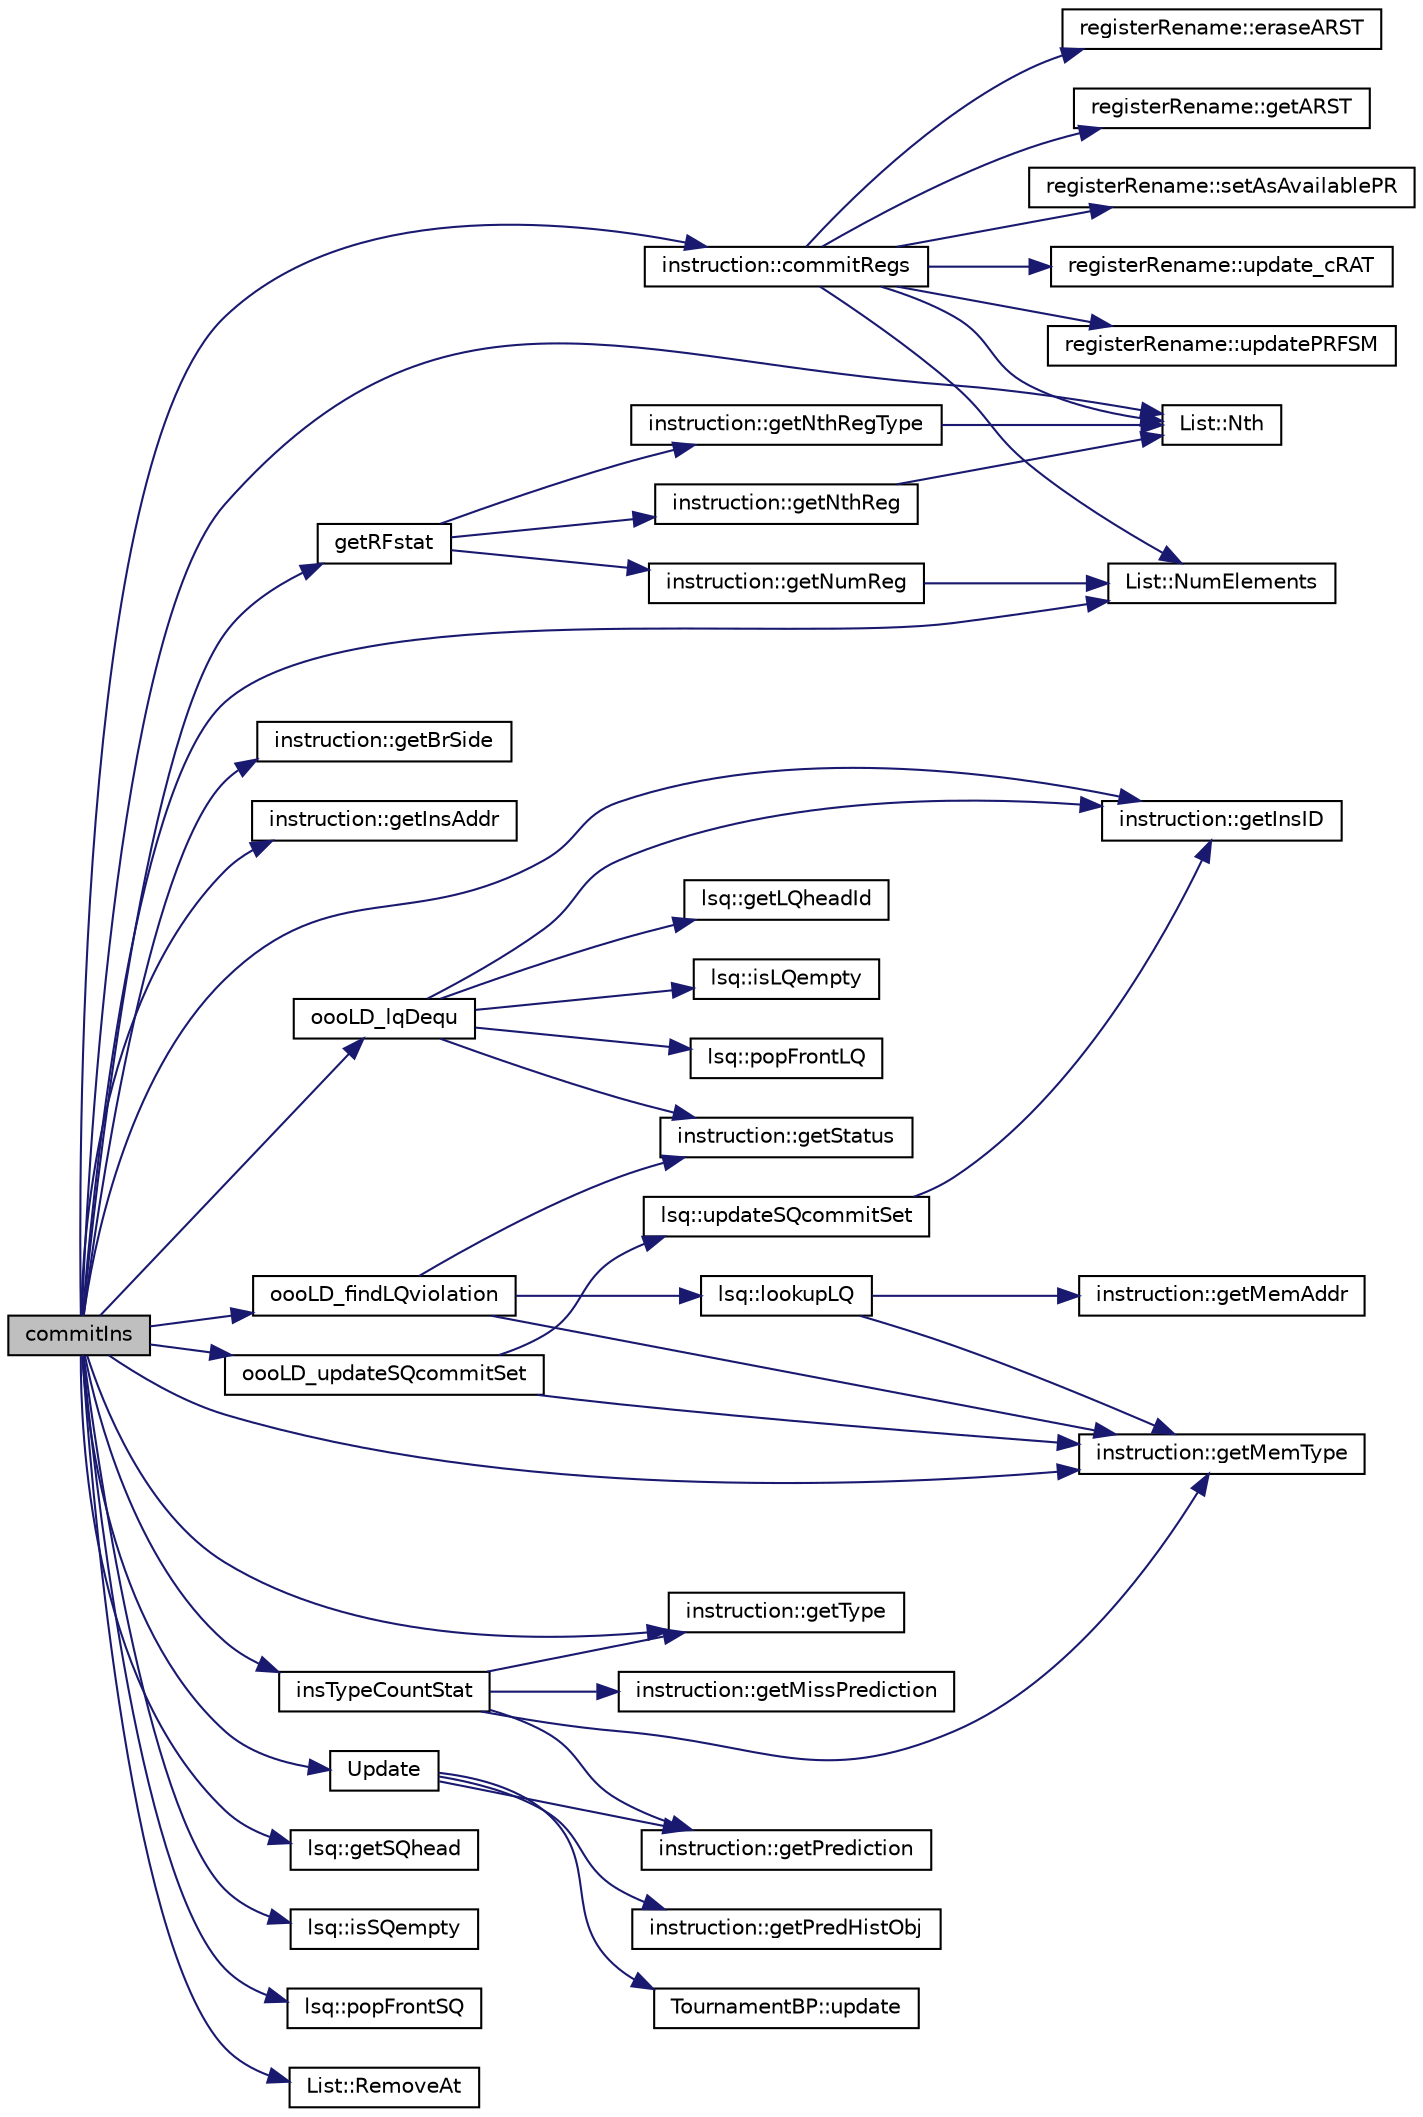digraph G
{
  edge [fontname="Helvetica",fontsize="10",labelfontname="Helvetica",labelfontsize="10"];
  node [fontname="Helvetica",fontsize="10",shape=record];
  rankdir=LR;
  Node1 [label="commitIns",height=0.2,width=0.4,color="black", fillcolor="grey75", style="filled" fontcolor="black"];
  Node1 -> Node2 [color="midnightblue",fontsize="10",style="solid"];
  Node2 [label="instruction::commitRegs",height=0.2,width=0.4,color="black", fillcolor="white", style="filled",URL="$classinstruction.html#a5f510bd70b679028a0a343c91558552d"];
  Node2 -> Node3 [color="midnightblue",fontsize="10",style="solid"];
  Node3 [label="registerRename::eraseARST",height=0.2,width=0.4,color="black", fillcolor="white", style="filled",URL="$classregisterRename.html#a16058dc91f76a8a53e9a1b26b5aa4d09"];
  Node2 -> Node4 [color="midnightblue",fontsize="10",style="solid"];
  Node4 [label="registerRename::getARST",height=0.2,width=0.4,color="black", fillcolor="white", style="filled",URL="$classregisterRename.html#aba974402b7e3ff4992f994dc37de0c3d"];
  Node2 -> Node5 [color="midnightblue",fontsize="10",style="solid"];
  Node5 [label="List::Nth",height=0.2,width=0.4,color="black", fillcolor="white", style="filled",URL="$classList.html#a5eb964816de33c85e1d46658ddf8c6c4"];
  Node2 -> Node6 [color="midnightblue",fontsize="10",style="solid"];
  Node6 [label="List::NumElements",height=0.2,width=0.4,color="black", fillcolor="white", style="filled",URL="$classList.html#ac2e9d50f703b01bf643fa6ce50837c26"];
  Node2 -> Node7 [color="midnightblue",fontsize="10",style="solid"];
  Node7 [label="registerRename::setAsAvailablePR",height=0.2,width=0.4,color="black", fillcolor="white", style="filled",URL="$classregisterRename.html#a897a4855df90b6dbd2b44a96a48b1a9e"];
  Node2 -> Node8 [color="midnightblue",fontsize="10",style="solid"];
  Node8 [label="registerRename::update_cRAT",height=0.2,width=0.4,color="black", fillcolor="white", style="filled",URL="$classregisterRename.html#ae45ea1c346f9d31c032672f18123e7b8"];
  Node2 -> Node9 [color="midnightblue",fontsize="10",style="solid"];
  Node9 [label="registerRename::updatePRFSM",height=0.2,width=0.4,color="black", fillcolor="white", style="filled",URL="$classregisterRename.html#a205b3b75802c8362753e382b46f6f4c5"];
  Node1 -> Node10 [color="midnightblue",fontsize="10",style="solid"];
  Node10 [label="instruction::getBrSide",height=0.2,width=0.4,color="black", fillcolor="white", style="filled",URL="$classinstruction.html#a817d20194ce6f6b0d902f965129b5bc7"];
  Node1 -> Node11 [color="midnightblue",fontsize="10",style="solid"];
  Node11 [label="instruction::getInsAddr",height=0.2,width=0.4,color="black", fillcolor="white", style="filled",URL="$classinstruction.html#ac1fabe854c85726785052c7a5ebf6d39"];
  Node1 -> Node12 [color="midnightblue",fontsize="10",style="solid"];
  Node12 [label="instruction::getInsID",height=0.2,width=0.4,color="black", fillcolor="white", style="filled",URL="$classinstruction.html#a0856c8a7411c298a51cd8d8d5e2f8b12"];
  Node1 -> Node13 [color="midnightblue",fontsize="10",style="solid"];
  Node13 [label="instruction::getMemType",height=0.2,width=0.4,color="black", fillcolor="white", style="filled",URL="$classinstruction.html#a8051847b8731d697107d682564a7385f"];
  Node1 -> Node14 [color="midnightblue",fontsize="10",style="solid"];
  Node14 [label="getRFstat",height=0.2,width=0.4,color="black", fillcolor="white", style="filled",URL="$bkEnd_8cpp.html#a43ea6d39a044acd2c1dd61f1fe00b3f0"];
  Node14 -> Node15 [color="midnightblue",fontsize="10",style="solid"];
  Node15 [label="instruction::getNthReg",height=0.2,width=0.4,color="black", fillcolor="white", style="filled",URL="$classinstruction.html#a54412da0ee022e05101d4fb92ee879b9"];
  Node15 -> Node5 [color="midnightblue",fontsize="10",style="solid"];
  Node14 -> Node16 [color="midnightblue",fontsize="10",style="solid"];
  Node16 [label="instruction::getNthRegType",height=0.2,width=0.4,color="black", fillcolor="white", style="filled",URL="$classinstruction.html#a9701f53aafaf1b2298378665059cef33"];
  Node16 -> Node5 [color="midnightblue",fontsize="10",style="solid"];
  Node14 -> Node17 [color="midnightblue",fontsize="10",style="solid"];
  Node17 [label="instruction::getNumReg",height=0.2,width=0.4,color="black", fillcolor="white", style="filled",URL="$classinstruction.html#af64e1265e882da7e152bd47cb7794c3b"];
  Node17 -> Node6 [color="midnightblue",fontsize="10",style="solid"];
  Node1 -> Node18 [color="midnightblue",fontsize="10",style="solid"];
  Node18 [label="lsq::getSQhead",height=0.2,width=0.4,color="black", fillcolor="white", style="filled",URL="$classlsq.html#ac9a2a8f09749bd97d5ae525cffbdbda9"];
  Node1 -> Node19 [color="midnightblue",fontsize="10",style="solid"];
  Node19 [label="instruction::getType",height=0.2,width=0.4,color="black", fillcolor="white", style="filled",URL="$classinstruction.html#a47623362d505a662b974624f81288389"];
  Node1 -> Node20 [color="midnightblue",fontsize="10",style="solid"];
  Node20 [label="insTypeCountStat",height=0.2,width=0.4,color="black", fillcolor="white", style="filled",URL="$bkEnd_8cpp.html#a5d6a55cf1d8b31005873f03a098bc5ed"];
  Node20 -> Node13 [color="midnightblue",fontsize="10",style="solid"];
  Node20 -> Node21 [color="midnightblue",fontsize="10",style="solid"];
  Node21 [label="instruction::getMissPrediction",height=0.2,width=0.4,color="black", fillcolor="white", style="filled",URL="$classinstruction.html#a8968b6df9999fd346e9ad67dbb3c24a6"];
  Node20 -> Node22 [color="midnightblue",fontsize="10",style="solid"];
  Node22 [label="instruction::getPrediction",height=0.2,width=0.4,color="black", fillcolor="white", style="filled",URL="$classinstruction.html#a02c4c1da37bc53bbe65fb85ccfd3ee52"];
  Node20 -> Node19 [color="midnightblue",fontsize="10",style="solid"];
  Node1 -> Node23 [color="midnightblue",fontsize="10",style="solid"];
  Node23 [label="lsq::isSQempty",height=0.2,width=0.4,color="black", fillcolor="white", style="filled",URL="$classlsq.html#a9f240390c165b00ead843f037ab28262"];
  Node1 -> Node5 [color="midnightblue",fontsize="10",style="solid"];
  Node1 -> Node6 [color="midnightblue",fontsize="10",style="solid"];
  Node1 -> Node24 [color="midnightblue",fontsize="10",style="solid"];
  Node24 [label="oooLD_findLQviolation",height=0.2,width=0.4,color="black", fillcolor="white", style="filled",URL="$oooLD__lsq__ctrl_8cpp.html#a6e4b07233a71c09de9b5a3bf754b1c54"];
  Node24 -> Node13 [color="midnightblue",fontsize="10",style="solid"];
  Node24 -> Node25 [color="midnightblue",fontsize="10",style="solid"];
  Node25 [label="instruction::getStatus",height=0.2,width=0.4,color="black", fillcolor="white", style="filled",URL="$classinstruction.html#ae93f7b1b0385897bb15fc795ee654c37"];
  Node24 -> Node26 [color="midnightblue",fontsize="10",style="solid"];
  Node26 [label="lsq::lookupLQ",height=0.2,width=0.4,color="black", fillcolor="white", style="filled",URL="$classlsq.html#adcfc80bd04c62a423991ac914d5d2454"];
  Node26 -> Node27 [color="midnightblue",fontsize="10",style="solid"];
  Node27 [label="instruction::getMemAddr",height=0.2,width=0.4,color="black", fillcolor="white", style="filled",URL="$classinstruction.html#a507811b2f10f679c90ac79ff64929272"];
  Node26 -> Node13 [color="midnightblue",fontsize="10",style="solid"];
  Node1 -> Node28 [color="midnightblue",fontsize="10",style="solid"];
  Node28 [label="oooLD_lqDequ",height=0.2,width=0.4,color="black", fillcolor="white", style="filled",URL="$oooLD__lsq__ctrl_8cpp.html#adf82a4db2ba1adbcfcc9beaf0d922026"];
  Node28 -> Node12 [color="midnightblue",fontsize="10",style="solid"];
  Node28 -> Node29 [color="midnightblue",fontsize="10",style="solid"];
  Node29 [label="lsq::getLQheadId",height=0.2,width=0.4,color="black", fillcolor="white", style="filled",URL="$classlsq.html#a7ce41db29b4e1dedeb1ed4342f4cd8f8"];
  Node28 -> Node25 [color="midnightblue",fontsize="10",style="solid"];
  Node28 -> Node30 [color="midnightblue",fontsize="10",style="solid"];
  Node30 [label="lsq::isLQempty",height=0.2,width=0.4,color="black", fillcolor="white", style="filled",URL="$classlsq.html#a4f8f0a8bc6315319a749384b78ccdfe7"];
  Node28 -> Node31 [color="midnightblue",fontsize="10",style="solid"];
  Node31 [label="lsq::popFrontLQ",height=0.2,width=0.4,color="black", fillcolor="white", style="filled",URL="$classlsq.html#a07cc87b52ca829c2c3cd3fe89eadec14"];
  Node1 -> Node32 [color="midnightblue",fontsize="10",style="solid"];
  Node32 [label="oooLD_updateSQcommitSet",height=0.2,width=0.4,color="black", fillcolor="white", style="filled",URL="$oooLD__lsq__ctrl_8cpp.html#a860fd15d69fb0988e98bbe52f0f037ee"];
  Node32 -> Node13 [color="midnightblue",fontsize="10",style="solid"];
  Node32 -> Node33 [color="midnightblue",fontsize="10",style="solid"];
  Node33 [label="lsq::updateSQcommitSet",height=0.2,width=0.4,color="black", fillcolor="white", style="filled",URL="$classlsq.html#aa78ff1e0d38eabd68022968e8cd31c5d"];
  Node33 -> Node12 [color="midnightblue",fontsize="10",style="solid"];
  Node1 -> Node34 [color="midnightblue",fontsize="10",style="solid"];
  Node34 [label="lsq::popFrontSQ",height=0.2,width=0.4,color="black", fillcolor="white", style="filled",URL="$classlsq.html#aca2f5a9e6e6c483b11eec879cda2100e"];
  Node1 -> Node35 [color="midnightblue",fontsize="10",style="solid"];
  Node35 [label="List::RemoveAt",height=0.2,width=0.4,color="black", fillcolor="white", style="filled",URL="$classList.html#af17f72d263f90d53ea8501b5b1853470"];
  Node1 -> Node36 [color="midnightblue",fontsize="10",style="solid"];
  Node36 [label="Update",height=0.2,width=0.4,color="black", fillcolor="white", style="filled",URL="$bkEnd_8cpp.html#a870d541d0ad8aae66f1b83a348dec2e2"];
  Node36 -> Node37 [color="midnightblue",fontsize="10",style="solid"];
  Node37 [label="instruction::getPredHistObj",height=0.2,width=0.4,color="black", fillcolor="white", style="filled",URL="$classinstruction.html#ab78ac4674a2ff497fe482cbbac926ca9"];
  Node36 -> Node22 [color="midnightblue",fontsize="10",style="solid"];
  Node36 -> Node38 [color="midnightblue",fontsize="10",style="solid"];
  Node38 [label="TournamentBP::update",height=0.2,width=0.4,color="black", fillcolor="white", style="filled",URL="$classTournamentBP.html#a3c4515cdaf3778811b03b74bf381a3f8"];
}
